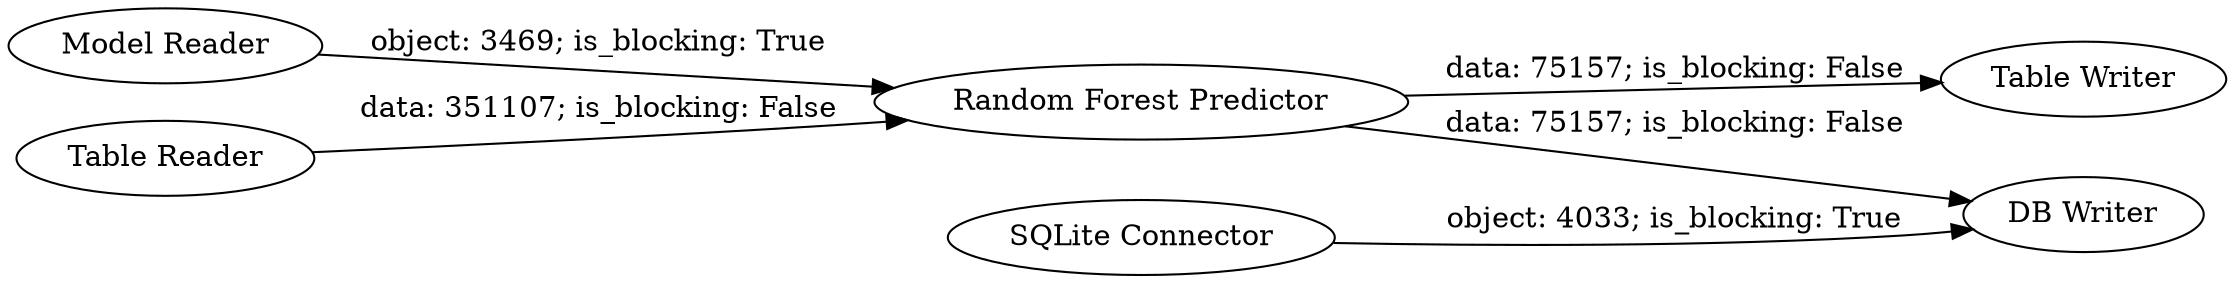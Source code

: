digraph {
	"7123990890680364648_164" [label="Model Reader"]
	"7123990890680364648_165" [label="Table Reader"]
	"7123990890680364648_158" [label="Random Forest Predictor"]
	"7123990890680364648_160" [label="SQLite Connector"]
	"7123990890680364648_161" [label="DB Writer"]
	"7123990890680364648_166" [label="Table Writer"]
	"7123990890680364648_158" -> "7123990890680364648_166" [label="data: 75157; is_blocking: False"]
	"7123990890680364648_164" -> "7123990890680364648_158" [label="object: 3469; is_blocking: True"]
	"7123990890680364648_165" -> "7123990890680364648_158" [label="data: 351107; is_blocking: False"]
	"7123990890680364648_158" -> "7123990890680364648_161" [label="data: 75157; is_blocking: False"]
	"7123990890680364648_160" -> "7123990890680364648_161" [label="object: 4033; is_blocking: True"]
	rankdir=LR
}
